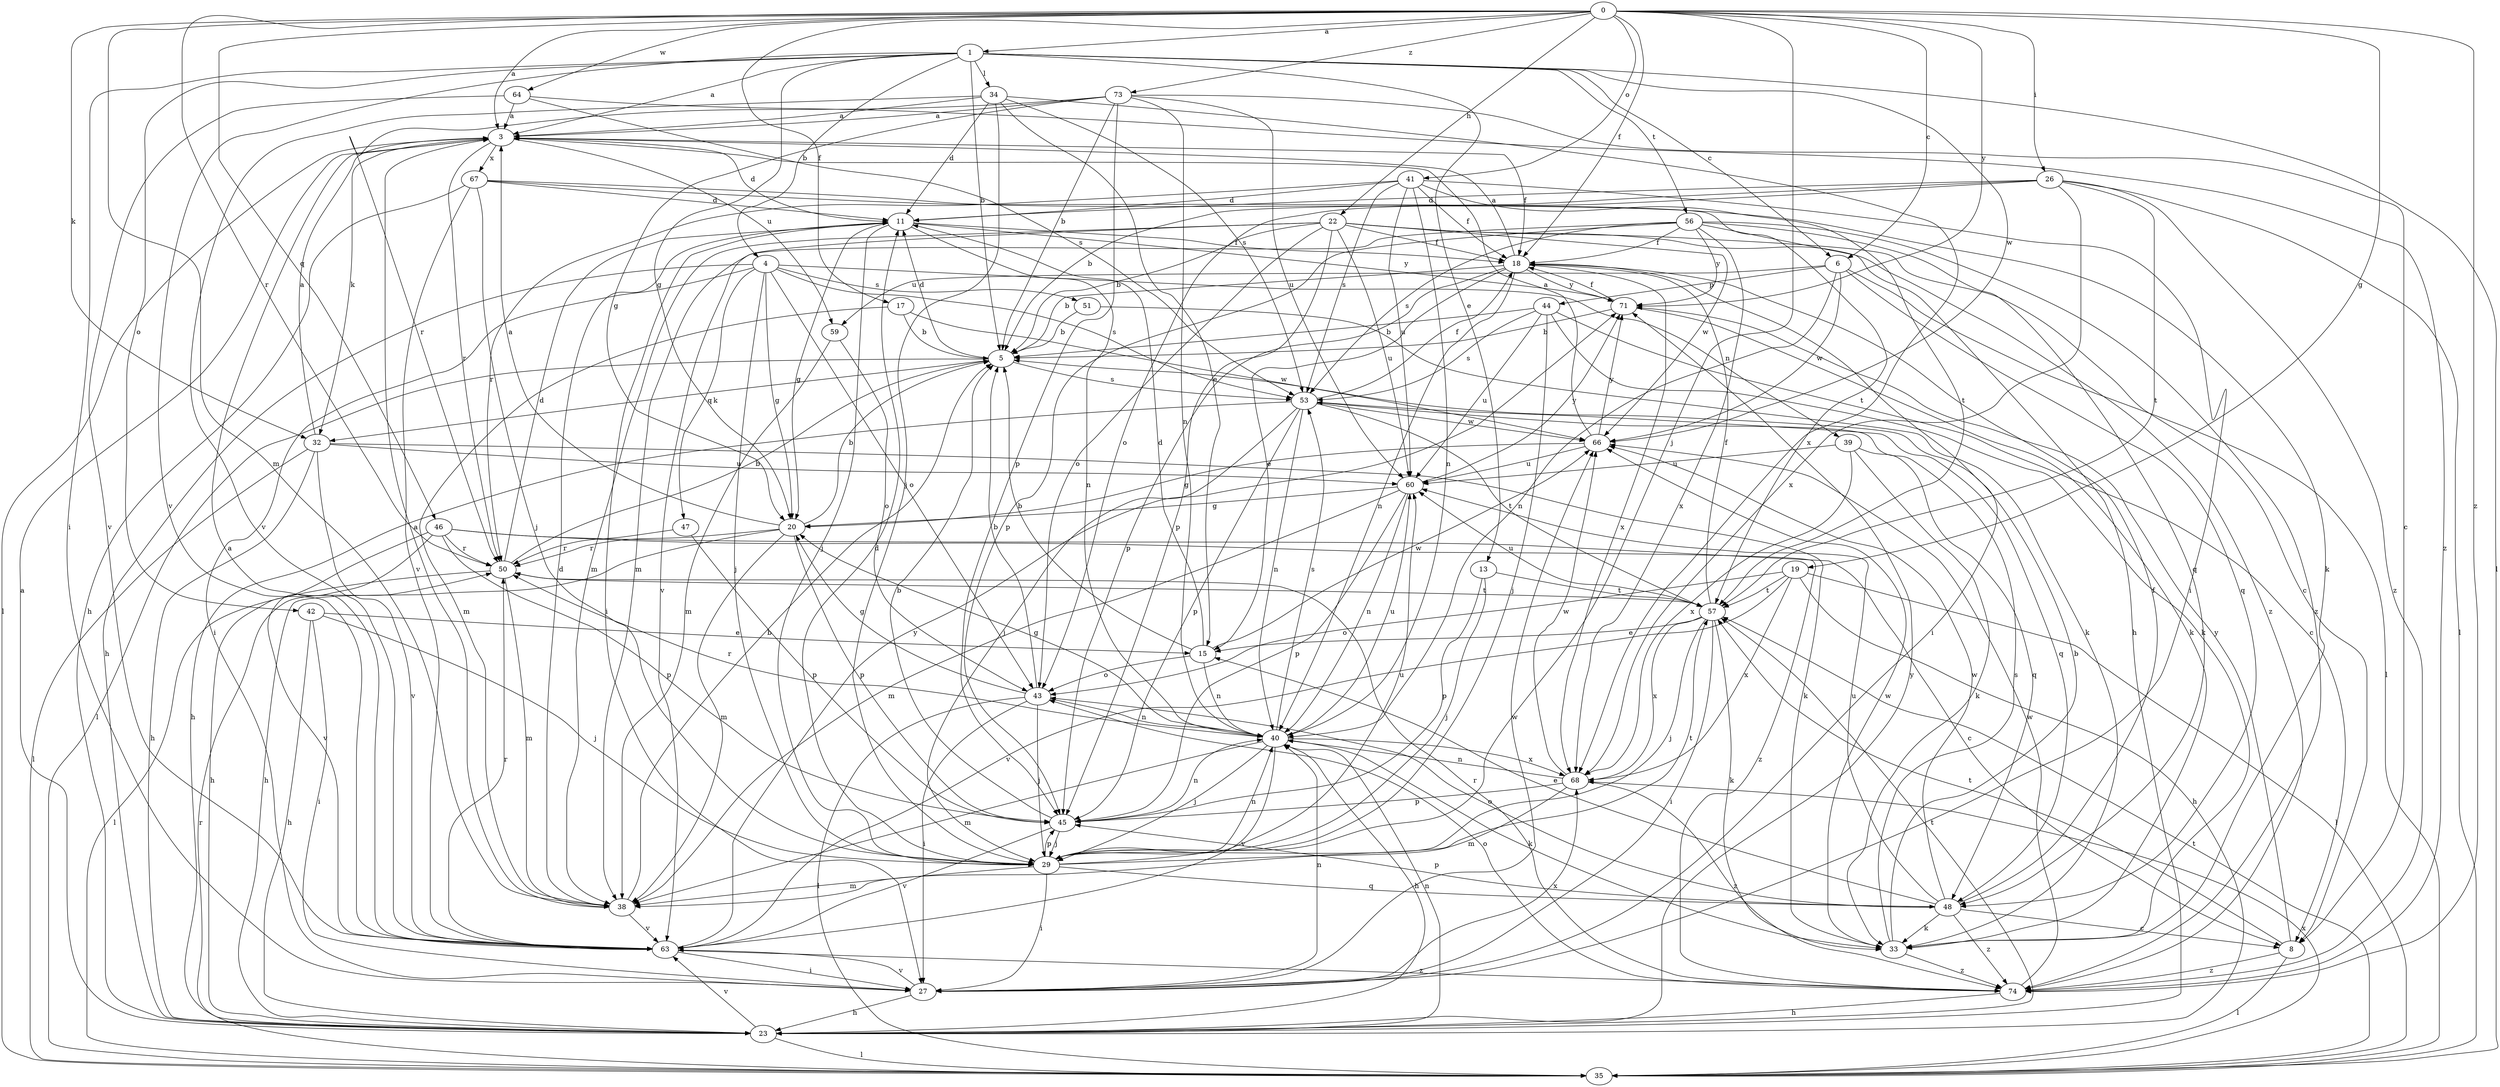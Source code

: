strict digraph  {
0;
1;
3;
4;
5;
6;
8;
11;
13;
15;
17;
18;
19;
20;
22;
23;
26;
27;
29;
32;
33;
34;
35;
38;
39;
40;
41;
42;
43;
44;
45;
46;
47;
48;
50;
51;
53;
56;
57;
59;
60;
63;
64;
66;
67;
68;
71;
73;
74;
0 -> 1  [label=a];
0 -> 3  [label=a];
0 -> 6  [label=c];
0 -> 17  [label=f];
0 -> 18  [label=f];
0 -> 19  [label=g];
0 -> 22  [label=h];
0 -> 26  [label=i];
0 -> 29  [label=j];
0 -> 32  [label=k];
0 -> 38  [label=m];
0 -> 41  [label=o];
0 -> 46  [label=q];
0 -> 50  [label=r];
0 -> 64  [label=w];
0 -> 71  [label=y];
0 -> 73  [label=z];
0 -> 74  [label=z];
1 -> 3  [label=a];
1 -> 4  [label=b];
1 -> 5  [label=b];
1 -> 6  [label=c];
1 -> 13  [label=e];
1 -> 20  [label=g];
1 -> 27  [label=i];
1 -> 34  [label=l];
1 -> 35  [label=l];
1 -> 42  [label=o];
1 -> 56  [label=t];
1 -> 63  [label=v];
1 -> 66  [label=w];
3 -> 11  [label=d];
3 -> 18  [label=f];
3 -> 32  [label=k];
3 -> 35  [label=l];
3 -> 50  [label=r];
3 -> 59  [label=u];
3 -> 67  [label=x];
4 -> 20  [label=g];
4 -> 23  [label=h];
4 -> 27  [label=i];
4 -> 29  [label=j];
4 -> 39  [label=n];
4 -> 43  [label=o];
4 -> 47  [label=q];
4 -> 51  [label=s];
4 -> 53  [label=s];
5 -> 11  [label=d];
5 -> 32  [label=k];
5 -> 35  [label=l];
5 -> 53  [label=s];
6 -> 35  [label=l];
6 -> 40  [label=n];
6 -> 44  [label=p];
6 -> 48  [label=q];
6 -> 59  [label=u];
6 -> 66  [label=w];
8 -> 35  [label=l];
8 -> 57  [label=t];
8 -> 71  [label=y];
8 -> 74  [label=z];
11 -> 18  [label=f];
11 -> 20  [label=g];
11 -> 27  [label=i];
11 -> 29  [label=j];
11 -> 40  [label=n];
11 -> 71  [label=y];
13 -> 29  [label=j];
13 -> 45  [label=p];
13 -> 57  [label=t];
15 -> 5  [label=b];
15 -> 11  [label=d];
15 -> 40  [label=n];
15 -> 43  [label=o];
15 -> 66  [label=w];
17 -> 5  [label=b];
17 -> 38  [label=m];
17 -> 66  [label=w];
18 -> 3  [label=a];
18 -> 5  [label=b];
18 -> 15  [label=e];
18 -> 27  [label=i];
18 -> 40  [label=n];
18 -> 45  [label=p];
18 -> 68  [label=x];
18 -> 71  [label=y];
19 -> 23  [label=h];
19 -> 35  [label=l];
19 -> 43  [label=o];
19 -> 57  [label=t];
19 -> 63  [label=v];
19 -> 68  [label=x];
20 -> 3  [label=a];
20 -> 5  [label=b];
20 -> 23  [label=h];
20 -> 38  [label=m];
20 -> 45  [label=p];
20 -> 50  [label=r];
22 -> 5  [label=b];
22 -> 8  [label=c];
22 -> 18  [label=f];
22 -> 38  [label=m];
22 -> 43  [label=o];
22 -> 45  [label=p];
22 -> 60  [label=u];
22 -> 63  [label=v];
22 -> 66  [label=w];
22 -> 74  [label=z];
23 -> 3  [label=a];
23 -> 35  [label=l];
23 -> 40  [label=n];
23 -> 57  [label=t];
23 -> 63  [label=v];
23 -> 71  [label=y];
26 -> 5  [label=b];
26 -> 11  [label=d];
26 -> 35  [label=l];
26 -> 43  [label=o];
26 -> 57  [label=t];
26 -> 68  [label=x];
26 -> 74  [label=z];
27 -> 23  [label=h];
27 -> 40  [label=n];
27 -> 63  [label=v];
27 -> 66  [label=w];
27 -> 68  [label=x];
29 -> 11  [label=d];
29 -> 27  [label=i];
29 -> 38  [label=m];
29 -> 40  [label=n];
29 -> 45  [label=p];
29 -> 48  [label=q];
29 -> 57  [label=t];
29 -> 60  [label=u];
32 -> 3  [label=a];
32 -> 23  [label=h];
32 -> 33  [label=k];
32 -> 35  [label=l];
32 -> 60  [label=u];
32 -> 63  [label=v];
33 -> 5  [label=b];
33 -> 53  [label=s];
33 -> 66  [label=w];
33 -> 74  [label=z];
34 -> 3  [label=a];
34 -> 11  [label=d];
34 -> 15  [label=e];
34 -> 29  [label=j];
34 -> 53  [label=s];
34 -> 63  [label=v];
34 -> 68  [label=x];
35 -> 50  [label=r];
35 -> 57  [label=t];
35 -> 68  [label=x];
38 -> 3  [label=a];
38 -> 5  [label=b];
38 -> 11  [label=d];
38 -> 63  [label=v];
39 -> 33  [label=k];
39 -> 48  [label=q];
39 -> 60  [label=u];
39 -> 68  [label=x];
40 -> 20  [label=g];
40 -> 23  [label=h];
40 -> 29  [label=j];
40 -> 33  [label=k];
40 -> 38  [label=m];
40 -> 50  [label=r];
40 -> 53  [label=s];
40 -> 60  [label=u];
40 -> 63  [label=v];
40 -> 68  [label=x];
41 -> 11  [label=d];
41 -> 18  [label=f];
41 -> 27  [label=i];
41 -> 40  [label=n];
41 -> 50  [label=r];
41 -> 53  [label=s];
41 -> 57  [label=t];
41 -> 60  [label=u];
42 -> 15  [label=e];
42 -> 23  [label=h];
42 -> 27  [label=i];
42 -> 29  [label=j];
43 -> 5  [label=b];
43 -> 20  [label=g];
43 -> 27  [label=i];
43 -> 29  [label=j];
43 -> 35  [label=l];
43 -> 40  [label=n];
44 -> 5  [label=b];
44 -> 8  [label=c];
44 -> 29  [label=j];
44 -> 33  [label=k];
44 -> 53  [label=s];
44 -> 60  [label=u];
45 -> 5  [label=b];
45 -> 29  [label=j];
45 -> 40  [label=n];
45 -> 63  [label=v];
46 -> 8  [label=c];
46 -> 23  [label=h];
46 -> 45  [label=p];
46 -> 50  [label=r];
46 -> 63  [label=v];
46 -> 74  [label=z];
47 -> 45  [label=p];
47 -> 50  [label=r];
48 -> 8  [label=c];
48 -> 15  [label=e];
48 -> 18  [label=f];
48 -> 33  [label=k];
48 -> 43  [label=o];
48 -> 45  [label=p];
48 -> 60  [label=u];
48 -> 66  [label=w];
48 -> 74  [label=z];
50 -> 5  [label=b];
50 -> 11  [label=d];
50 -> 35  [label=l];
50 -> 38  [label=m];
50 -> 57  [label=t];
51 -> 5  [label=b];
51 -> 33  [label=k];
53 -> 18  [label=f];
53 -> 23  [label=h];
53 -> 29  [label=j];
53 -> 40  [label=n];
53 -> 45  [label=p];
53 -> 48  [label=q];
53 -> 57  [label=t];
53 -> 66  [label=w];
56 -> 18  [label=f];
56 -> 23  [label=h];
56 -> 38  [label=m];
56 -> 45  [label=p];
56 -> 48  [label=q];
56 -> 53  [label=s];
56 -> 68  [label=x];
56 -> 71  [label=y];
56 -> 74  [label=z];
57 -> 15  [label=e];
57 -> 18  [label=f];
57 -> 27  [label=i];
57 -> 29  [label=j];
57 -> 33  [label=k];
57 -> 60  [label=u];
57 -> 68  [label=x];
59 -> 38  [label=m];
59 -> 43  [label=o];
60 -> 20  [label=g];
60 -> 38  [label=m];
60 -> 40  [label=n];
60 -> 45  [label=p];
60 -> 71  [label=y];
63 -> 3  [label=a];
63 -> 27  [label=i];
63 -> 50  [label=r];
63 -> 71  [label=y];
63 -> 74  [label=z];
64 -> 3  [label=a];
64 -> 53  [label=s];
64 -> 63  [label=v];
64 -> 74  [label=z];
66 -> 3  [label=a];
66 -> 20  [label=g];
66 -> 60  [label=u];
66 -> 71  [label=y];
67 -> 11  [label=d];
67 -> 23  [label=h];
67 -> 29  [label=j];
67 -> 33  [label=k];
67 -> 57  [label=t];
67 -> 63  [label=v];
68 -> 38  [label=m];
68 -> 40  [label=n];
68 -> 45  [label=p];
68 -> 66  [label=w];
68 -> 74  [label=z];
71 -> 5  [label=b];
71 -> 18  [label=f];
71 -> 33  [label=k];
73 -> 3  [label=a];
73 -> 5  [label=b];
73 -> 8  [label=c];
73 -> 20  [label=g];
73 -> 40  [label=n];
73 -> 45  [label=p];
73 -> 50  [label=r];
73 -> 60  [label=u];
74 -> 23  [label=h];
74 -> 43  [label=o];
74 -> 50  [label=r];
74 -> 66  [label=w];
}
